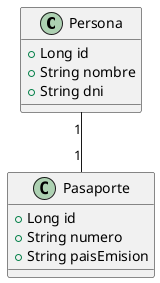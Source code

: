 @startuml unoauno
class Persona {
  + Long id
  + String nombre
  + String dni
}

class Pasaporte {
  + Long id
  + String numero
  + String paisEmision
}

Persona "1" -- "1" Pasaporte
@enduml
